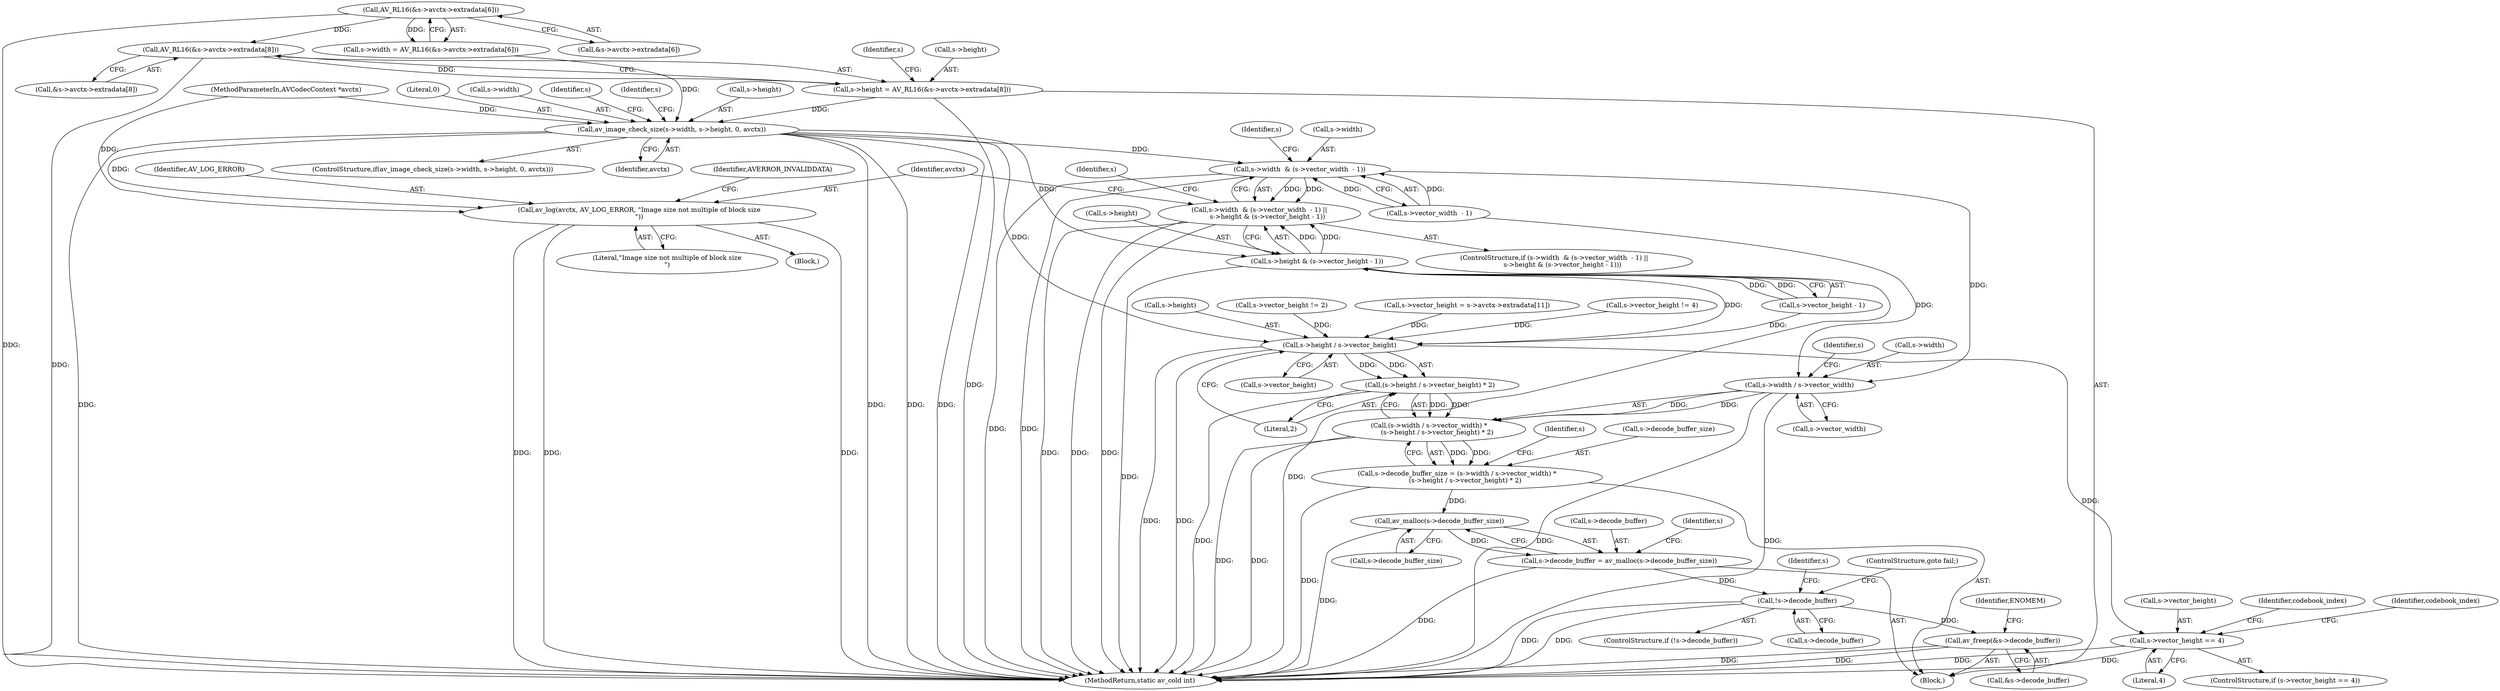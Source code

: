 digraph "0_libav_58b2e0f0f2fc96c1158e04f8aba95cbe6157a1a3@array" {
"1000176" [label="(Call,AV_RL16(&s->avctx->extradata[8]))"];
"1000163" [label="(Call,AV_RL16(&s->avctx->extradata[6]))"];
"1000172" [label="(Call,s->height = AV_RL16(&s->avctx->extradata[8]))"];
"1000186" [label="(Call,av_image_check_size(s->width, s->height, 0, avctx))"];
"1000269" [label="(Call,s->width  & (s->vector_width  - 1))"];
"1000268" [label="(Call,s->width  & (s->vector_width  - 1) ||\n        s->height & (s->vector_height - 1))"];
"1000312" [label="(Call,s->width / s->vector_width)"];
"1000311" [label="(Call,(s->width / s->vector_width) *\n        (s->height / s->vector_height) * 2)"];
"1000307" [label="(Call,s->decode_buffer_size = (s->width / s->vector_width) *\n        (s->height / s->vector_height) * 2)"];
"1000332" [label="(Call,av_malloc(s->decode_buffer_size))"];
"1000328" [label="(Call,s->decode_buffer = av_malloc(s->decode_buffer_size))"];
"1000337" [label="(Call,!s->decode_buffer)"];
"1000440" [label="(Call,av_freep(&s->decode_buffer))"];
"1000278" [label="(Call,s->height & (s->vector_height - 1))"];
"1000320" [label="(Call,s->height / s->vector_height)"];
"1000319" [label="(Call,(s->height / s->vector_height) * 2)"];
"1000343" [label="(Call,s->vector_height == 4)"];
"1000288" [label="(Call,av_log(avctx, AV_LOG_ERROR, \"Image size not multiple of block size\n\"))"];
"1000268" [label="(Call,s->width  & (s->vector_width  - 1) ||\n        s->height & (s->vector_height - 1))"];
"1000282" [label="(Call,s->vector_height - 1)"];
"1000447" [label="(Identifier,ENOMEM)"];
"1000269" [label="(Call,s->width  & (s->vector_width  - 1))"];
"1000336" [label="(ControlStructure,if (!s->decode_buffer))"];
"1000448" [label="(MethodReturn,static av_cold int)"];
"1000333" [label="(Call,s->decode_buffer_size)"];
"1000287" [label="(Block,)"];
"1000190" [label="(Call,s->height)"];
"1000280" [label="(Identifier,s)"];
"1000316" [label="(Call,s->vector_width)"];
"1000185" [label="(ControlStructure,if(av_image_check_size(s->width, s->height, 0, avctx)))"];
"1000440" [label="(Call,av_freep(&s->decode_buffer))"];
"1000193" [label="(Literal,0)"];
"1000321" [label="(Call,s->height)"];
"1000176" [label="(Call,AV_RL16(&s->avctx->extradata[8]))"];
"1000163" [label="(Call,AV_RL16(&s->avctx->extradata[6]))"];
"1000278" [label="(Call,s->height & (s->vector_height - 1))"];
"1000109" [label="(Block,)"];
"1000330" [label="(Identifier,s)"];
"1000441" [label="(Call,&s->decode_buffer)"];
"1000253" [label="(Call,s->vector_height != 2)"];
"1000296" [label="(Identifier,s)"];
"1000320" [label="(Call,s->height / s->vector_height)"];
"1000345" [label="(Identifier,s)"];
"1000344" [label="(Call,s->vector_height)"];
"1000328" [label="(Call,s->decode_buffer = av_malloc(s->decode_buffer_size))"];
"1000342" [label="(ControlStructure,if (s->vector_height == 4))"];
"1000327" [label="(Literal,2)"];
"1000322" [label="(Identifier,s)"];
"1000293" [label="(Identifier,AVERROR_INVALIDDATA)"];
"1000307" [label="(Call,s->decode_buffer_size = (s->width / s->vector_width) *\n        (s->height / s->vector_height) * 2)"];
"1000108" [label="(MethodParameterIn,AVCodecContext *avctx)"];
"1000311" [label="(Call,(s->width / s->vector_width) *\n        (s->height / s->vector_height) * 2)"];
"1000270" [label="(Call,s->width)"];
"1000159" [label="(Call,s->width = AV_RL16(&s->avctx->extradata[6]))"];
"1000187" [label="(Call,s->width)"];
"1000313" [label="(Call,s->width)"];
"1000219" [label="(Call,s->vector_height = s->avctx->extradata[11])"];
"1000308" [label="(Call,s->decode_buffer_size)"];
"1000267" [label="(ControlStructure,if (s->width  & (s->vector_width  - 1) ||\n        s->height & (s->vector_height - 1)))"];
"1000324" [label="(Call,s->vector_height)"];
"1000186" [label="(Call,av_image_check_size(s->width, s->height, 0, avctx))"];
"1000383" [label="(Identifier,codebook_index)"];
"1000177" [label="(Call,&s->avctx->extradata[8])"];
"1000288" [label="(Call,av_log(avctx, AV_LOG_ERROR, \"Image size not multiple of block size\n\"))"];
"1000337" [label="(Call,!s->decode_buffer)"];
"1000289" [label="(Identifier,avctx)"];
"1000290" [label="(Identifier,AV_LOG_ERROR)"];
"1000164" [label="(Call,&s->avctx->extradata[6])"];
"1000173" [label="(Call,s->height)"];
"1000329" [label="(Call,s->decode_buffer)"];
"1000258" [label="(Call,s->vector_height != 4)"];
"1000341" [label="(ControlStructure,goto fail;)"];
"1000291" [label="(Literal,\"Image size not multiple of block size\n\")"];
"1000319" [label="(Call,(s->height / s->vector_height) * 2)"];
"1000198" [label="(Identifier,s)"];
"1000332" [label="(Call,av_malloc(s->decode_buffer_size))"];
"1000343" [label="(Call,s->vector_height == 4)"];
"1000194" [label="(Identifier,avctx)"];
"1000273" [label="(Call,s->vector_width  - 1)"];
"1000350" [label="(Identifier,codebook_index)"];
"1000338" [label="(Call,s->decode_buffer)"];
"1000347" [label="(Literal,4)"];
"1000210" [label="(Identifier,s)"];
"1000279" [label="(Call,s->height)"];
"1000188" [label="(Identifier,s)"];
"1000312" [label="(Call,s->width / s->vector_width)"];
"1000172" [label="(Call,s->height = AV_RL16(&s->avctx->extradata[8]))"];
"1000339" [label="(Identifier,s)"];
"1000176" -> "1000172"  [label="AST: "];
"1000176" -> "1000177"  [label="CFG: "];
"1000177" -> "1000176"  [label="AST: "];
"1000172" -> "1000176"  [label="CFG: "];
"1000176" -> "1000448"  [label="DDG: "];
"1000176" -> "1000172"  [label="DDG: "];
"1000163" -> "1000176"  [label="DDG: "];
"1000163" -> "1000159"  [label="AST: "];
"1000163" -> "1000164"  [label="CFG: "];
"1000164" -> "1000163"  [label="AST: "];
"1000159" -> "1000163"  [label="CFG: "];
"1000163" -> "1000448"  [label="DDG: "];
"1000163" -> "1000159"  [label="DDG: "];
"1000172" -> "1000109"  [label="AST: "];
"1000173" -> "1000172"  [label="AST: "];
"1000188" -> "1000172"  [label="CFG: "];
"1000172" -> "1000448"  [label="DDG: "];
"1000172" -> "1000186"  [label="DDG: "];
"1000186" -> "1000185"  [label="AST: "];
"1000186" -> "1000194"  [label="CFG: "];
"1000187" -> "1000186"  [label="AST: "];
"1000190" -> "1000186"  [label="AST: "];
"1000193" -> "1000186"  [label="AST: "];
"1000194" -> "1000186"  [label="AST: "];
"1000198" -> "1000186"  [label="CFG: "];
"1000210" -> "1000186"  [label="CFG: "];
"1000186" -> "1000448"  [label="DDG: "];
"1000186" -> "1000448"  [label="DDG: "];
"1000186" -> "1000448"  [label="DDG: "];
"1000186" -> "1000448"  [label="DDG: "];
"1000159" -> "1000186"  [label="DDG: "];
"1000108" -> "1000186"  [label="DDG: "];
"1000186" -> "1000269"  [label="DDG: "];
"1000186" -> "1000278"  [label="DDG: "];
"1000186" -> "1000288"  [label="DDG: "];
"1000186" -> "1000320"  [label="DDG: "];
"1000269" -> "1000268"  [label="AST: "];
"1000269" -> "1000273"  [label="CFG: "];
"1000270" -> "1000269"  [label="AST: "];
"1000273" -> "1000269"  [label="AST: "];
"1000280" -> "1000269"  [label="CFG: "];
"1000268" -> "1000269"  [label="CFG: "];
"1000269" -> "1000448"  [label="DDG: "];
"1000269" -> "1000448"  [label="DDG: "];
"1000269" -> "1000268"  [label="DDG: "];
"1000269" -> "1000268"  [label="DDG: "];
"1000273" -> "1000269"  [label="DDG: "];
"1000273" -> "1000269"  [label="DDG: "];
"1000269" -> "1000312"  [label="DDG: "];
"1000268" -> "1000267"  [label="AST: "];
"1000268" -> "1000278"  [label="CFG: "];
"1000278" -> "1000268"  [label="AST: "];
"1000289" -> "1000268"  [label="CFG: "];
"1000296" -> "1000268"  [label="CFG: "];
"1000268" -> "1000448"  [label="DDG: "];
"1000268" -> "1000448"  [label="DDG: "];
"1000268" -> "1000448"  [label="DDG: "];
"1000278" -> "1000268"  [label="DDG: "];
"1000278" -> "1000268"  [label="DDG: "];
"1000312" -> "1000311"  [label="AST: "];
"1000312" -> "1000316"  [label="CFG: "];
"1000313" -> "1000312"  [label="AST: "];
"1000316" -> "1000312"  [label="AST: "];
"1000322" -> "1000312"  [label="CFG: "];
"1000312" -> "1000448"  [label="DDG: "];
"1000312" -> "1000448"  [label="DDG: "];
"1000312" -> "1000311"  [label="DDG: "];
"1000312" -> "1000311"  [label="DDG: "];
"1000273" -> "1000312"  [label="DDG: "];
"1000311" -> "1000307"  [label="AST: "];
"1000311" -> "1000319"  [label="CFG: "];
"1000319" -> "1000311"  [label="AST: "];
"1000307" -> "1000311"  [label="CFG: "];
"1000311" -> "1000448"  [label="DDG: "];
"1000311" -> "1000448"  [label="DDG: "];
"1000311" -> "1000307"  [label="DDG: "];
"1000311" -> "1000307"  [label="DDG: "];
"1000319" -> "1000311"  [label="DDG: "];
"1000319" -> "1000311"  [label="DDG: "];
"1000307" -> "1000109"  [label="AST: "];
"1000308" -> "1000307"  [label="AST: "];
"1000330" -> "1000307"  [label="CFG: "];
"1000307" -> "1000448"  [label="DDG: "];
"1000307" -> "1000332"  [label="DDG: "];
"1000332" -> "1000328"  [label="AST: "];
"1000332" -> "1000333"  [label="CFG: "];
"1000333" -> "1000332"  [label="AST: "];
"1000328" -> "1000332"  [label="CFG: "];
"1000332" -> "1000448"  [label="DDG: "];
"1000332" -> "1000328"  [label="DDG: "];
"1000328" -> "1000109"  [label="AST: "];
"1000329" -> "1000328"  [label="AST: "];
"1000339" -> "1000328"  [label="CFG: "];
"1000328" -> "1000448"  [label="DDG: "];
"1000328" -> "1000337"  [label="DDG: "];
"1000337" -> "1000336"  [label="AST: "];
"1000337" -> "1000338"  [label="CFG: "];
"1000338" -> "1000337"  [label="AST: "];
"1000341" -> "1000337"  [label="CFG: "];
"1000345" -> "1000337"  [label="CFG: "];
"1000337" -> "1000448"  [label="DDG: "];
"1000337" -> "1000448"  [label="DDG: "];
"1000337" -> "1000440"  [label="DDG: "];
"1000440" -> "1000109"  [label="AST: "];
"1000440" -> "1000441"  [label="CFG: "];
"1000441" -> "1000440"  [label="AST: "];
"1000447" -> "1000440"  [label="CFG: "];
"1000440" -> "1000448"  [label="DDG: "];
"1000440" -> "1000448"  [label="DDG: "];
"1000278" -> "1000282"  [label="CFG: "];
"1000279" -> "1000278"  [label="AST: "];
"1000282" -> "1000278"  [label="AST: "];
"1000278" -> "1000448"  [label="DDG: "];
"1000278" -> "1000448"  [label="DDG: "];
"1000282" -> "1000278"  [label="DDG: "];
"1000282" -> "1000278"  [label="DDG: "];
"1000278" -> "1000320"  [label="DDG: "];
"1000320" -> "1000319"  [label="AST: "];
"1000320" -> "1000324"  [label="CFG: "];
"1000321" -> "1000320"  [label="AST: "];
"1000324" -> "1000320"  [label="AST: "];
"1000327" -> "1000320"  [label="CFG: "];
"1000320" -> "1000448"  [label="DDG: "];
"1000320" -> "1000448"  [label="DDG: "];
"1000320" -> "1000319"  [label="DDG: "];
"1000320" -> "1000319"  [label="DDG: "];
"1000258" -> "1000320"  [label="DDG: "];
"1000253" -> "1000320"  [label="DDG: "];
"1000219" -> "1000320"  [label="DDG: "];
"1000282" -> "1000320"  [label="DDG: "];
"1000320" -> "1000343"  [label="DDG: "];
"1000319" -> "1000327"  [label="CFG: "];
"1000327" -> "1000319"  [label="AST: "];
"1000319" -> "1000448"  [label="DDG: "];
"1000343" -> "1000342"  [label="AST: "];
"1000343" -> "1000347"  [label="CFG: "];
"1000344" -> "1000343"  [label="AST: "];
"1000347" -> "1000343"  [label="AST: "];
"1000350" -> "1000343"  [label="CFG: "];
"1000383" -> "1000343"  [label="CFG: "];
"1000343" -> "1000448"  [label="DDG: "];
"1000343" -> "1000448"  [label="DDG: "];
"1000288" -> "1000287"  [label="AST: "];
"1000288" -> "1000291"  [label="CFG: "];
"1000289" -> "1000288"  [label="AST: "];
"1000290" -> "1000288"  [label="AST: "];
"1000291" -> "1000288"  [label="AST: "];
"1000293" -> "1000288"  [label="CFG: "];
"1000288" -> "1000448"  [label="DDG: "];
"1000288" -> "1000448"  [label="DDG: "];
"1000288" -> "1000448"  [label="DDG: "];
"1000108" -> "1000288"  [label="DDG: "];
}
